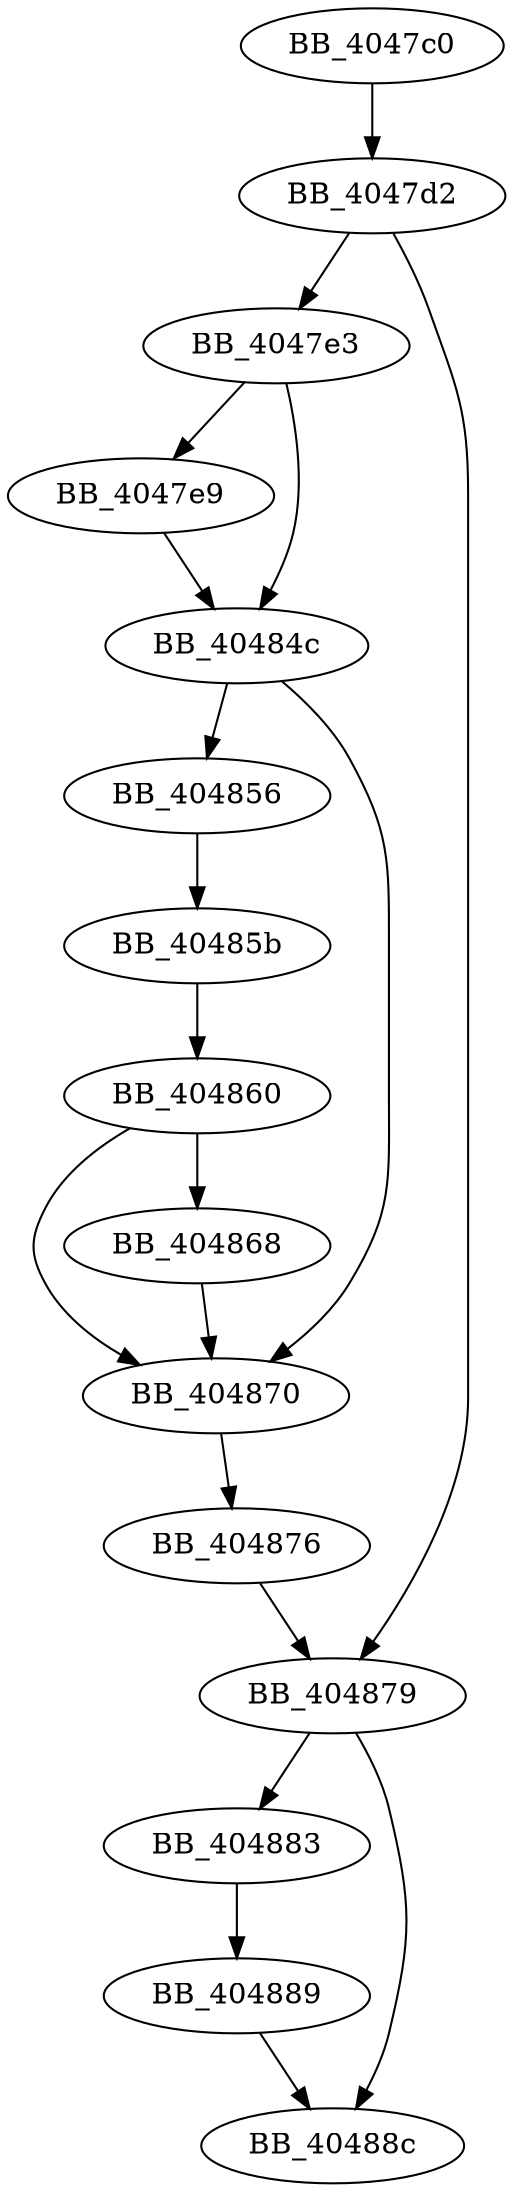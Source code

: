 DiGraph sub_4047C0{
BB_4047c0->BB_4047d2
BB_4047d2->BB_4047e3
BB_4047d2->BB_404879
BB_4047e3->BB_4047e9
BB_4047e3->BB_40484c
BB_4047e9->BB_40484c
BB_40484c->BB_404856
BB_40484c->BB_404870
BB_404856->BB_40485b
BB_40485b->BB_404860
BB_404860->BB_404868
BB_404860->BB_404870
BB_404868->BB_404870
BB_404870->BB_404876
BB_404876->BB_404879
BB_404879->BB_404883
BB_404879->BB_40488c
BB_404883->BB_404889
BB_404889->BB_40488c
}
